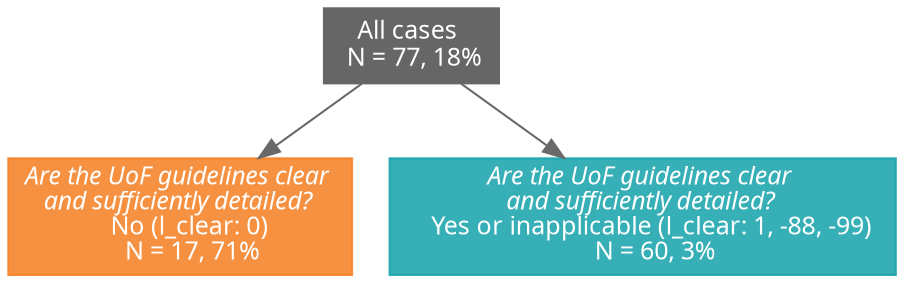 strict digraph cases_law_tree_graph {
  graph [fontname = calibri, 
        fontsize = 12,
        splines = polyline,
        layout = dot,
        overlap = false]
  
  #All nodes
  node [shape = box,
        style = filled,
        fontname = calibri, 
        fontsize = 12,
        fontcolor = white,
        fillcolor = "#666666",
        color = "#666666"]
        
  // Inner nodes
  all [label = "All cases \n N = 77, 18%"]
  
  //Positive leaf nodes
  node [fillcolor = "#F48024DD",
        color = "#F48024DD"]
        
  l_clear2 [label = <<i>Are the UoF guidelines clear <br/> and sufficiently detailed?</i> <br/>
    No (l_clear: 0) <br/>
    N = 17, 71%>]
    
  
  // Negative leaf nodes
  node [fillcolor = "#18A3ACDD",
        color = "#18A3ACDD"]
        
  l_clear1 [label = <<i>Are the UoF guidelines clear <br/> and sufficiently detailed?</i> <br/>
    Yes or inapplicable (l_clear: 1, -88, -99) <br/>
    N = 60, 3%>]
  
  //Edges
  edge [color = dimgray,
        arrowhead = normal]
        
  all -> { l_clear1, l_clear2}
}